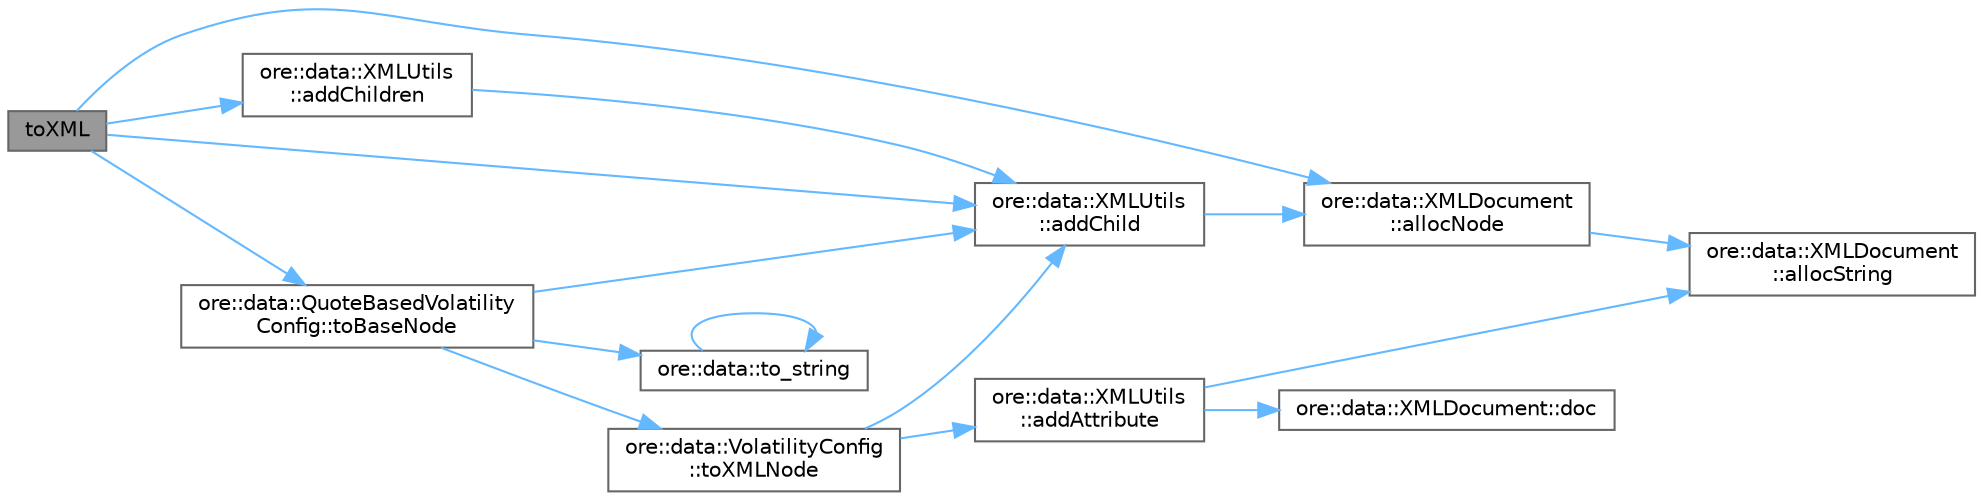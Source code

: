 digraph "toXML"
{
 // INTERACTIVE_SVG=YES
 // LATEX_PDF_SIZE
  bgcolor="transparent";
  edge [fontname=Helvetica,fontsize=10,labelfontname=Helvetica,labelfontsize=10];
  node [fontname=Helvetica,fontsize=10,shape=box,height=0.2,width=0.4];
  rankdir="LR";
  Node1 [label="toXML",height=0.2,width=0.4,color="gray40", fillcolor="grey60", style="filled", fontcolor="black",tooltip=" "];
  Node1 -> Node2 [color="steelblue1",style="solid"];
  Node2 [label="ore::data::XMLUtils\l::addChild",height=0.2,width=0.4,color="grey40", fillcolor="white", style="filled",URL="$classore_1_1data_1_1_x_m_l_utils.html#aced1fd4bd35df3642d8022301744b138",tooltip=" "];
  Node2 -> Node3 [color="steelblue1",style="solid"];
  Node3 [label="ore::data::XMLDocument\l::allocNode",height=0.2,width=0.4,color="grey40", fillcolor="white", style="filled",URL="$classore_1_1data_1_1_x_m_l_document.html#a8717c517803f0df2e693e3cadefeafd7",tooltip="util functions that wrap rapidxml"];
  Node3 -> Node4 [color="steelblue1",style="solid"];
  Node4 [label="ore::data::XMLDocument\l::allocString",height=0.2,width=0.4,color="grey40", fillcolor="white", style="filled",URL="$classore_1_1data_1_1_x_m_l_document.html#ae3474059e483990f3afea260096e5c90",tooltip=" "];
  Node1 -> Node5 [color="steelblue1",style="solid"];
  Node5 [label="ore::data::XMLUtils\l::addChildren",height=0.2,width=0.4,color="grey40", fillcolor="white", style="filled",URL="$classore_1_1data_1_1_x_m_l_utils.html#a29cd524fd4d9381e10c71939131fa4d4",tooltip=" "];
  Node5 -> Node2 [color="steelblue1",style="solid"];
  Node1 -> Node3 [color="steelblue1",style="solid"];
  Node1 -> Node6 [color="steelblue1",style="solid"];
  Node6 [label="ore::data::QuoteBasedVolatility\lConfig::toBaseNode",height=0.2,width=0.4,color="grey40", fillcolor="white", style="filled",URL="$classore_1_1data_1_1_quote_based_volatility_config.html#a887b346ad1d1be5da030606f708cd3f6",tooltip=" "];
  Node6 -> Node2 [color="steelblue1",style="solid"];
  Node6 -> Node7 [color="steelblue1",style="solid"];
  Node7 [label="ore::data::to_string",height=0.2,width=0.4,color="grey40", fillcolor="white", style="filled",URL="$namespaceore_1_1data.html#a86651dfeb5c18ee891f7a4734d8cf455",tooltip=" "];
  Node7 -> Node7 [color="steelblue1",style="solid"];
  Node6 -> Node8 [color="steelblue1",style="solid"];
  Node8 [label="ore::data::VolatilityConfig\l::toXMLNode",height=0.2,width=0.4,color="grey40", fillcolor="white", style="filled",URL="$classore_1_1data_1_1_volatility_config.html#ac4517056339af1a2ae5b94c9df66b545",tooltip=" "];
  Node8 -> Node9 [color="steelblue1",style="solid"];
  Node9 [label="ore::data::XMLUtils\l::addAttribute",height=0.2,width=0.4,color="grey40", fillcolor="white", style="filled",URL="$classore_1_1data_1_1_x_m_l_utils.html#a226c81c31def2ba2c853ca803d1fafc5",tooltip=" "];
  Node9 -> Node4 [color="steelblue1",style="solid"];
  Node9 -> Node10 [color="steelblue1",style="solid"];
  Node10 [label="ore::data::XMLDocument::doc",height=0.2,width=0.4,color="grey40", fillcolor="white", style="filled",URL="$classore_1_1data_1_1_x_m_l_document.html#a46d969cdb00bff64f3f4c0d2975a08d3",tooltip=" "];
  Node8 -> Node2 [color="steelblue1",style="solid"];
}
